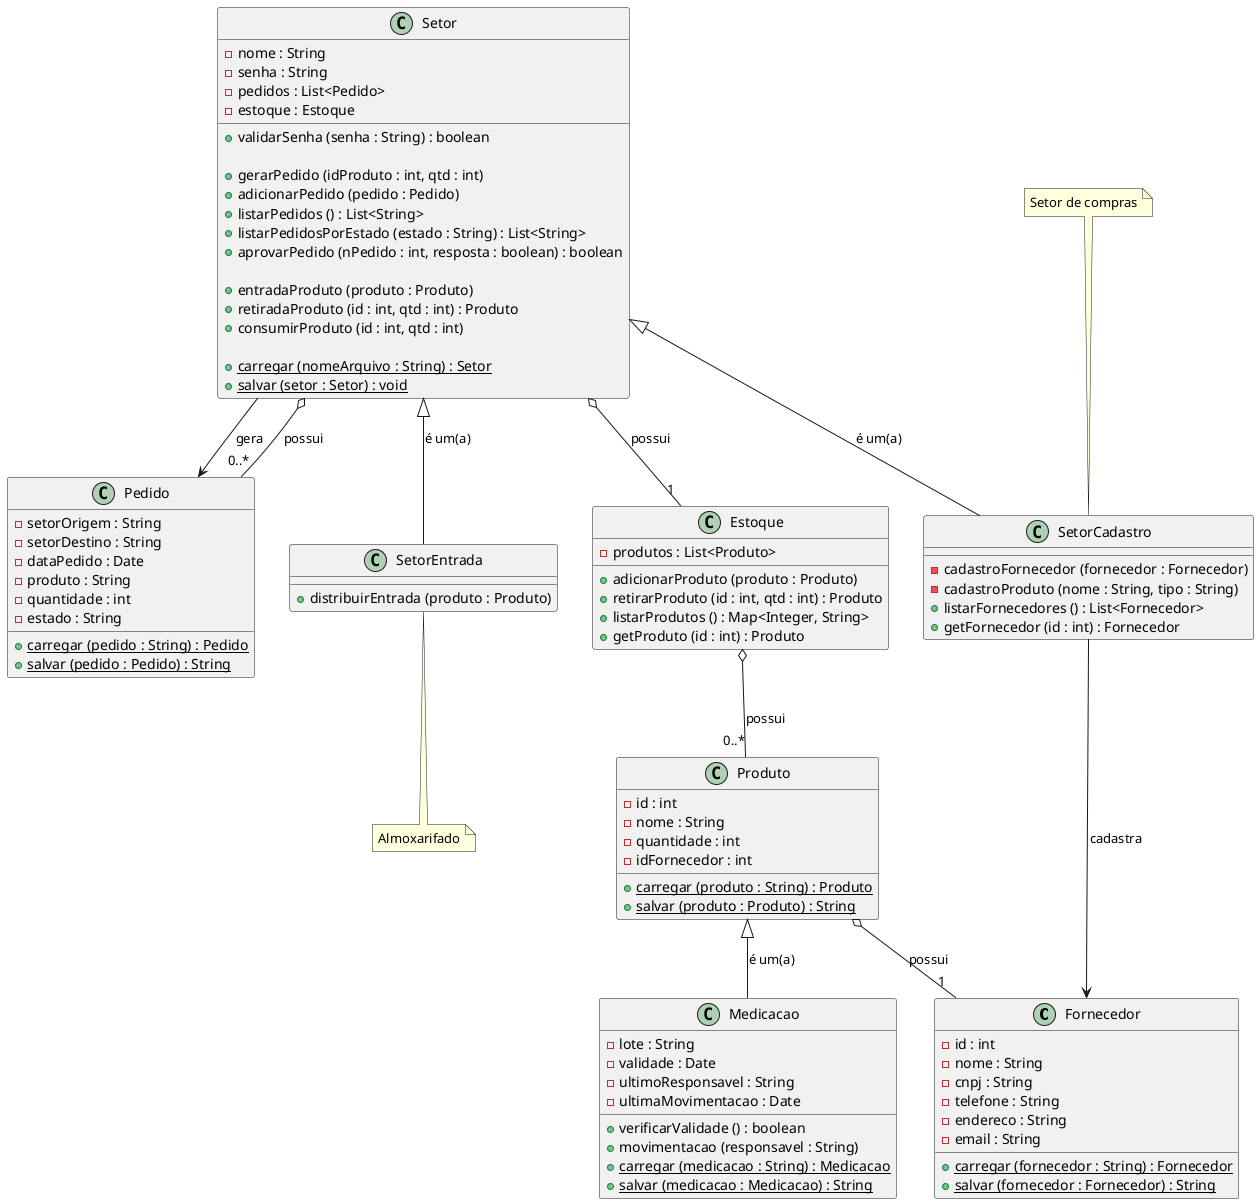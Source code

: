 @startuml HealthStock

class Fornecedor {
  - id : int
  - nome : String
  - cnpj : String
  - telefone : String
  - endereco : String
  - email : String
  + {static} carregar (fornecedor : String) : Fornecedor
  + {static} salvar (fornecedor : Fornecedor) : String
}

class Produto {
  - id : int
  - nome : String
  - quantidade : int
  - idFornecedor : int
  + {static} carregar (produto : String) : Produto
  + {static} salvar (produto : Produto) : String
}

class Medicacao {
  - lote : String
  - validade : Date
  - ultimoResponsavel : String
  - ultimaMovimentacao : Date
  + verificarValidade () : boolean
  + movimentacao (responsavel : String)
  + {static} carregar (medicacao : String) : Medicacao
  + {static} salvar (medicacao : Medicacao) : String
}

class Estoque {
  - produtos : List<Produto>
  + adicionarProduto (produto : Produto)
  + retirarProduto (id : int, qtd : int) : Produto
  + listarProdutos () : Map<Integer, String>
  + getProduto (id : int) : Produto
}

class Pedido {
  - setorOrigem : String
  - setorDestino : String
  - dataPedido : Date
  - produto : String
  - quantidade : int
  - estado : String

  + {static} carregar (pedido : String) : Pedido
  + {static} salvar (pedido : Pedido) : String
}

class Setor {
  - nome : String
  - senha : String
  - pedidos : List<Pedido>
  - estoque : Estoque

  + validarSenha (senha : String) : boolean

  + gerarPedido (idProduto : int, qtd : int)
  + adicionarPedido (pedido : Pedido)
  + listarPedidos () : List<String>
  + listarPedidosPorEstado (estado : String) : List<String>
  + aprovarPedido (nPedido : int, resposta : boolean) : boolean 

  + entradaProduto (produto : Produto)
  + retiradaProduto (id : int, qtd : int) : Produto
  + consumirProduto (id : int, qtd : int)

  + {static} carregar (nomeArquivo : String) : Setor
  + {static} salvar (setor : Setor) : void
}

class SetorEntrada {
  + distribuirEntrada (produto : Produto)
}

class SetorCadastro {
  - cadastroFornecedor (fornecedor : Fornecedor)
  - cadastroProduto (nome : String, tipo : String)
  + listarFornecedores () : List<Fornecedor>
  + getFornecedor (id : int) : Fornecedor
}

Setor <|-- SetorEntrada : é um(a)

Setor <|-- SetorCadastro : é um(a)

Produto <|-- Medicacao : é um(a)

Produto o-- "1" Fornecedor : possui

Setor o-- "1" Estoque : possui

Setor --> Pedido : gera

Setor o-- "0..*" Pedido : possui

Estoque o-- "0..*" Produto : possui

SetorCadastro --> Fornecedor : cadastra

note top of SetorCadastro
  Setor de compras
end note

note bottom of SetorEntrada
  Almoxarifado
end note

@enduml